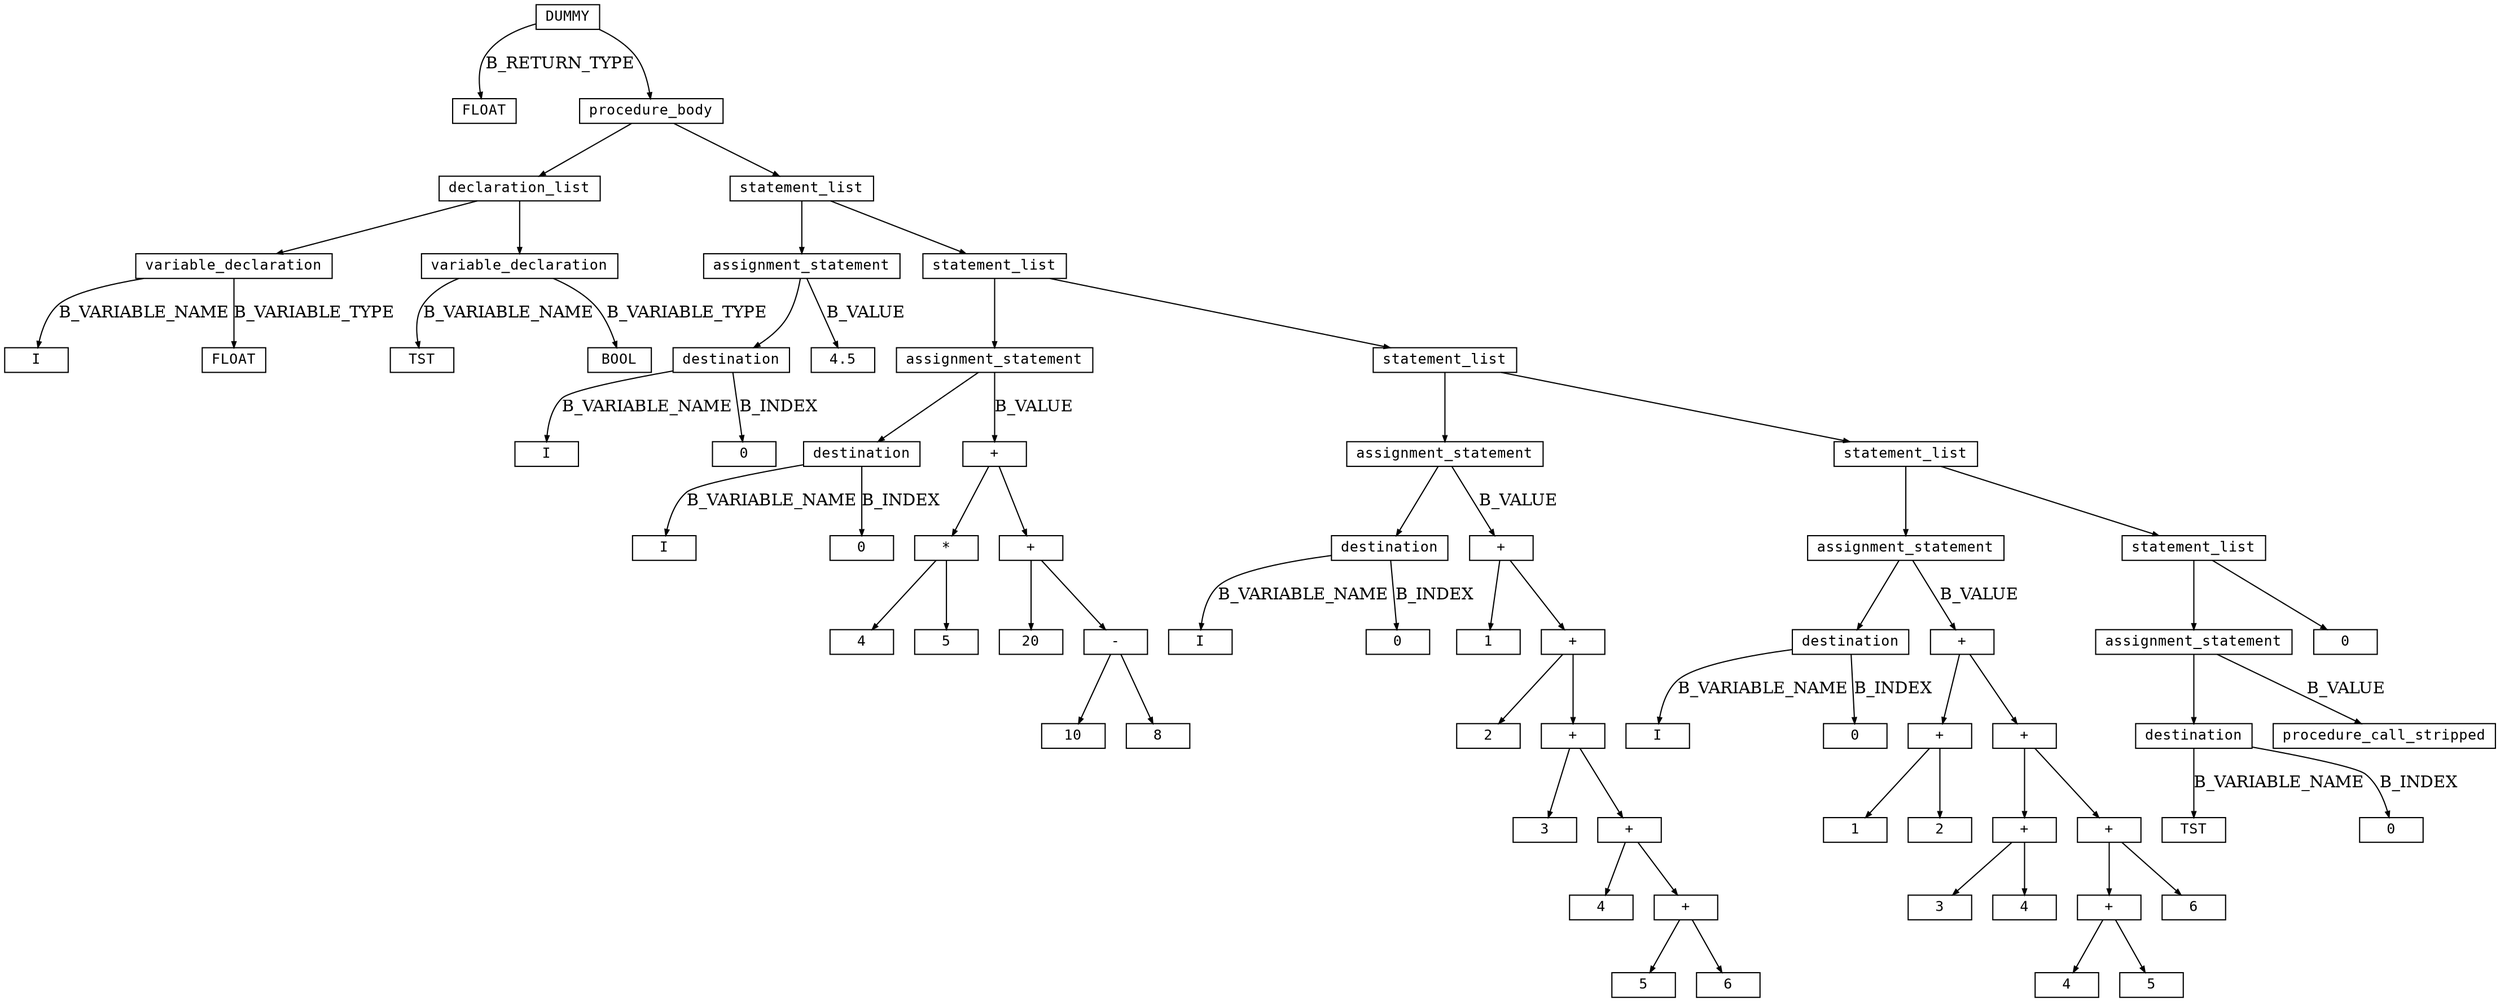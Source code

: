 digraph parsetree {
  node [shape=box, fontsize=12, fontname="Courier", height=.1];
  ranksep=.6;
  edge [arrowsize=.5]
  node1 [label="DUMMY"]
  node2 [label="FLOAT"]
  node1 -> node2 [ label= "B_RETURN_TYPE" ];
  node3 [label="procedure_body"]
  node1 -> node3 [ label= "" ];
  node4 [label="declaration_list"]
  node3 -> node4 [ label= "" ];
  node5 [label="statement_list"]
  node3 -> node5 [ label= "" ];
  node6 [label="variable_declaration"]
  node4 -> node6 [ label= "" ];
  node7 [label="variable_declaration"]
  node4 -> node7 [ label= "" ];
  node8 [label="assignment_statement"]
  node5 -> node8 [ label= "" ];
  node9 [label="statement_list"]
  node5 -> node9 [ label= "" ];
  node10 [label="I"]
  node6 -> node10 [ label= "B_VARIABLE_NAME" ];
  node11 [label="FLOAT"]
  node6 -> node11 [ label= "B_VARIABLE_TYPE" ];
  node12 [label="TST"]
  node7 -> node12 [ label= "B_VARIABLE_NAME" ];
  node13 [label="BOOL"]
  node7 -> node13 [ label= "B_VARIABLE_TYPE" ];
  node14 [label="destination"]
  node8 -> node14 [ label= "" ];
  node15 [label="4.5"]
  node8 -> node15 [ label= "B_VALUE" ];
  node16 [label="assignment_statement"]
  node9 -> node16 [ label= "" ];
  node17 [label="statement_list"]
  node9 -> node17 [ label= "" ];
  node18 [label="I"]
  node14 -> node18 [ label= "B_VARIABLE_NAME" ];
  node19 [label="0"]
  node14 -> node19 [ label= "B_INDEX" ];
  node20 [label="destination"]
  node16 -> node20 [ label= "" ];
  node21 [label="+"]
  node16 -> node21 [ label= "B_VALUE" ];
  node22 [label="assignment_statement"]
  node17 -> node22 [ label= "" ];
  node23 [label="statement_list"]
  node17 -> node23 [ label= "" ];
  node24 [label="I"]
  node20 -> node24 [ label= "B_VARIABLE_NAME" ];
  node25 [label="0"]
  node20 -> node25 [ label= "B_INDEX" ];
  node26 [label="*"]
  node21 -> node26 [ label= "" ];
  node27 [label="+"]
  node21 -> node27 [ label= "" ];
  node28 [label="destination"]
  node22 -> node28 [ label= "" ];
  node29 [label="+"]
  node22 -> node29 [ label= "B_VALUE" ];
  node30 [label="assignment_statement"]
  node23 -> node30 [ label= "" ];
  node31 [label="statement_list"]
  node23 -> node31 [ label= "" ];
  node32 [label="4"]
  node26 -> node32 [ label= "" ];
  node33 [label="5"]
  node26 -> node33 [ label= "" ];
  node34 [label="20"]
  node27 -> node34 [ label= "" ];
  node35 [label="-"]
  node27 -> node35 [ label= "" ];
  node36 [label="I"]
  node28 -> node36 [ label= "B_VARIABLE_NAME" ];
  node37 [label="0"]
  node28 -> node37 [ label= "B_INDEX" ];
  node38 [label="1"]
  node29 -> node38 [ label= "" ];
  node39 [label="+"]
  node29 -> node39 [ label= "" ];
  node40 [label="destination"]
  node30 -> node40 [ label= "" ];
  node41 [label="+"]
  node30 -> node41 [ label= "B_VALUE" ];
  node42 [label="assignment_statement"]
  node31 -> node42 [ label= "" ];
  node43 [label="0"]
  node31 -> node43 [ label= "" ];
  node44 [label="10"]
  node35 -> node44 [ label= "" ];
  node45 [label="8"]
  node35 -> node45 [ label= "" ];
  node46 [label="2"]
  node39 -> node46 [ label= "" ];
  node47 [label="+"]
  node39 -> node47 [ label= "" ];
  node48 [label="I"]
  node40 -> node48 [ label= "B_VARIABLE_NAME" ];
  node49 [label="0"]
  node40 -> node49 [ label= "B_INDEX" ];
  node50 [label="+"]
  node41 -> node50 [ label= "" ];
  node51 [label="+"]
  node41 -> node51 [ label= "" ];
  node52 [label="destination"]
  node42 -> node52 [ label= "" ];
  node53 [label="procedure_call_stripped"]
  node42 -> node53 [ label= "B_VALUE" ];
  node54 [label="3"]
  node47 -> node54 [ label= "" ];
  node55 [label="+"]
  node47 -> node55 [ label= "" ];
  node56 [label="1"]
  node50 -> node56 [ label= "" ];
  node57 [label="2"]
  node50 -> node57 [ label= "" ];
  node58 [label="+"]
  node51 -> node58 [ label= "" ];
  node59 [label="+"]
  node51 -> node59 [ label= "" ];
  node60 [label="TST"]
  node52 -> node60 [ label= "B_VARIABLE_NAME" ];
  node61 [label="0"]
  node52 -> node61 [ label= "B_INDEX" ];
  node62 [label="4"]
  node55 -> node62 [ label= "" ];
  node63 [label="+"]
  node55 -> node63 [ label= "" ];
  node64 [label="3"]
  node58 -> node64 [ label= "" ];
  node65 [label="4"]
  node58 -> node65 [ label= "" ];
  node66 [label="+"]
  node59 -> node66 [ label= "" ];
  node67 [label="6"]
  node59 -> node67 [ label= "" ];
  node68 [label="5"]
  node63 -> node68 [ label= "" ];
  node69 [label="6"]
  node63 -> node69 [ label= "" ];
  node70 [label="4"]
  node66 -> node70 [ label= "" ];
  node71 [label="5"]
  node66 -> node71 [ label= "" ];
}
